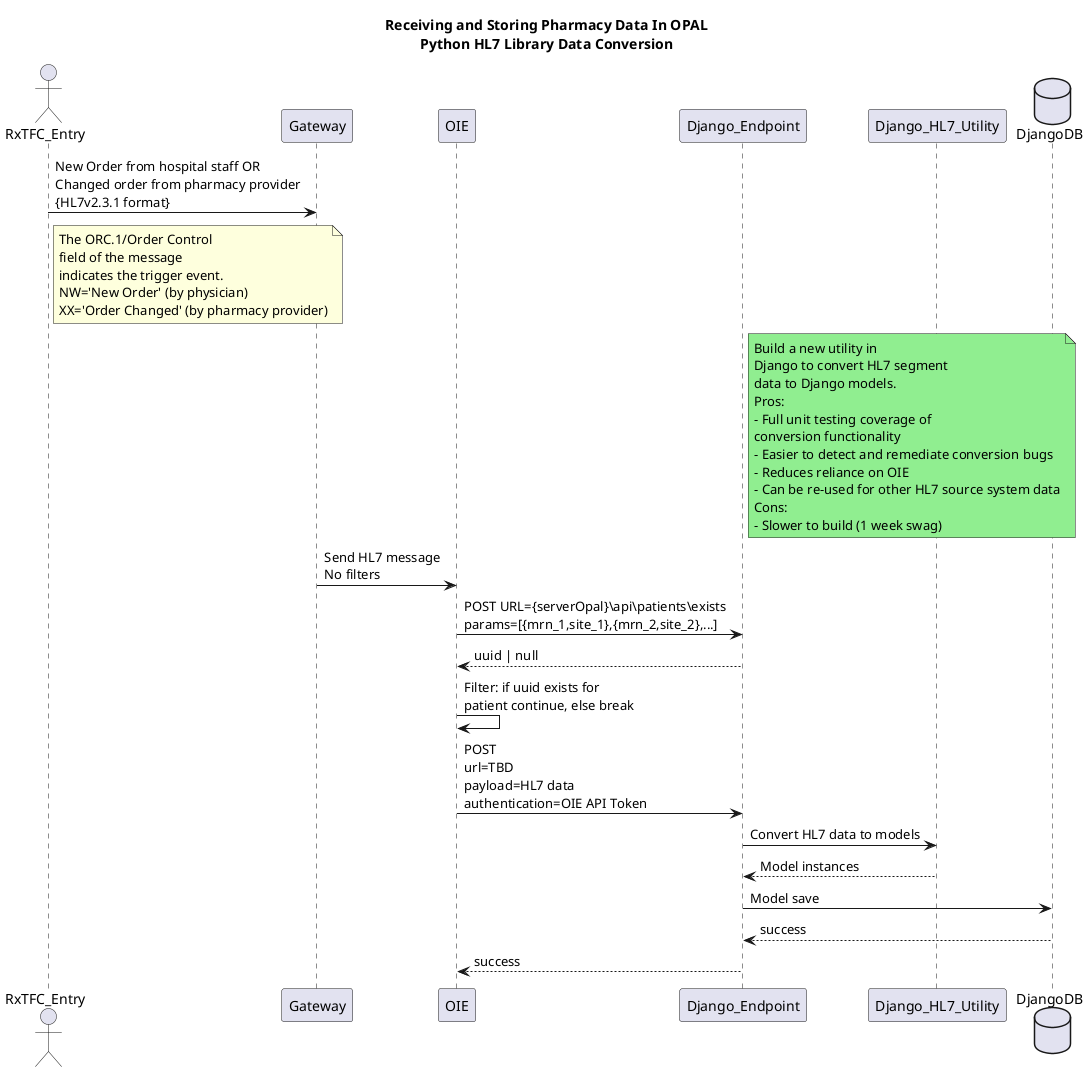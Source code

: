 @startuml name End to End Pharmacy Data
title Receiving and Storing Pharmacy Data In OPAL\nPython HL7 Library Data Conversion

actor RxTFC_Entry as rxtfc
participant Gateway as gateway
participant OIE as oie
participant Django_Endpoint as django
participant Django_HL7_Utility as hl7_util
database DjangoDB as db

rxtfc -> gateway : New Order from hospital staff OR\nChanged order from pharmacy provider\n{HL7v2.3.1 format}
note right of rxtfc
The ORC.1/Order Control
field of the message
indicates the trigger event.
NW='New Order' (by physician)
XX='Order Changed' (by pharmacy provider)
end note
note right of django #LightGreen
Build a new utility in
Django to convert HL7 segment
data to Django models.
Pros:
- Full unit testing coverage of
conversion functionality
- Easier to detect and remediate conversion bugs
- Reduces reliance on OIE
- Can be re-used for other HL7 source system data
Cons:
- Slower to build (1 week swag)
end note
gateway -> oie : Send HL7 message\nNo filters
oie -> django: POST URL={serverOpal}\api\patients\exists\nparams=[{mrn_1,site_1},{mrn_2,site_2},...]
django --> oie: uuid | null
oie -> oie : Filter: if uuid exists for \npatient continue, else break
oie -> django : POST\nurl=TBD\npayload=HL7 data\nauthentication=OIE API Token
django -> hl7_util : Convert HL7 data to models
hl7_util --> django : Model instances
django -> db : Model save
db --> django : success
django --> oie : success

@enduml
